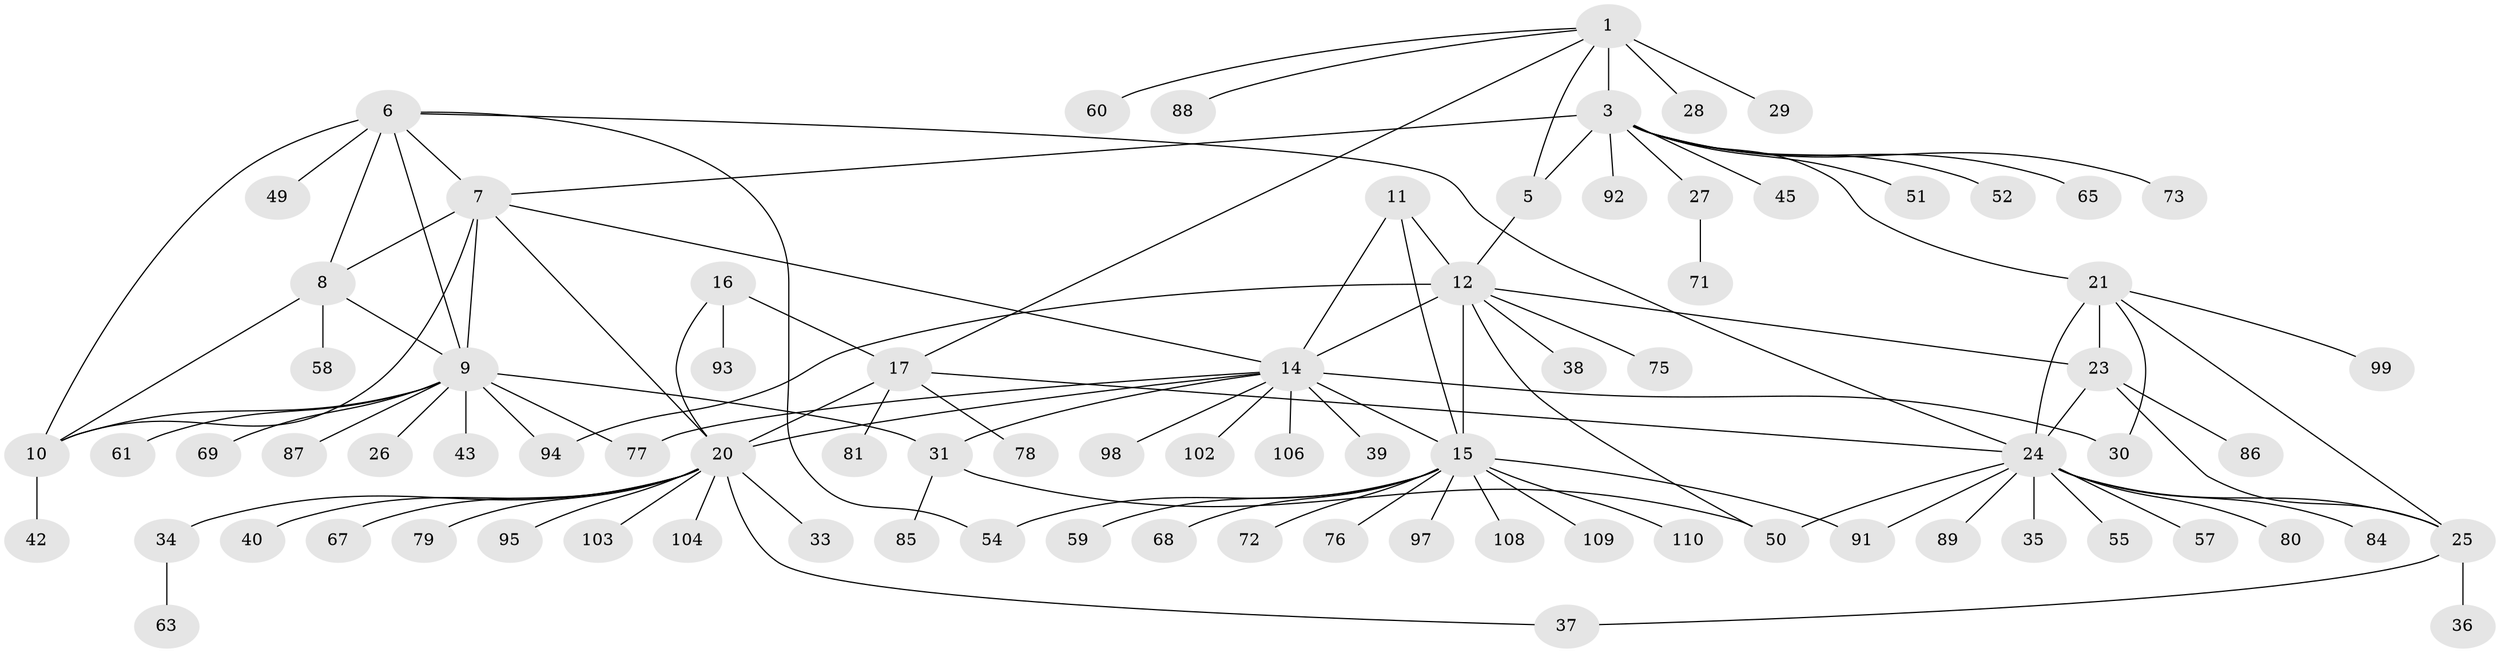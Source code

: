 // Generated by graph-tools (version 1.1) at 2025/24/03/03/25 07:24:11]
// undirected, 83 vertices, 111 edges
graph export_dot {
graph [start="1"]
  node [color=gray90,style=filled];
  1 [super="+2"];
  3 [super="+4"];
  5;
  6 [super="+53"];
  7 [super="+46"];
  8;
  9 [super="+83"];
  10 [super="+47"];
  11 [super="+64"];
  12 [super="+13"];
  14 [super="+66"];
  15 [super="+105"];
  16 [super="+18"];
  17 [super="+19"];
  20 [super="+90"];
  21 [super="+22"];
  23 [super="+96"];
  24 [super="+44"];
  25 [super="+32"];
  26;
  27;
  28;
  29;
  30 [super="+41"];
  31 [super="+48"];
  33;
  34 [super="+56"];
  35;
  36;
  37 [super="+100"];
  38;
  39;
  40;
  42 [super="+62"];
  43;
  45;
  49;
  50 [super="+107"];
  51;
  52;
  54;
  55;
  57;
  58;
  59;
  60;
  61;
  63;
  65 [super="+74"];
  67;
  68 [super="+70"];
  69;
  71;
  72;
  73;
  75;
  76;
  77 [super="+82"];
  78;
  79;
  80;
  81;
  84;
  85;
  86;
  87;
  88;
  89;
  91;
  92;
  93;
  94;
  95;
  97;
  98;
  99 [super="+101"];
  102;
  103;
  104;
  106;
  108;
  109;
  110;
  1 -- 3 [weight=4];
  1 -- 5 [weight=2];
  1 -- 60;
  1 -- 17;
  1 -- 88;
  1 -- 28;
  1 -- 29;
  3 -- 5 [weight=2];
  3 -- 7;
  3 -- 21;
  3 -- 51;
  3 -- 92;
  3 -- 65;
  3 -- 73;
  3 -- 45;
  3 -- 52;
  3 -- 27;
  5 -- 12;
  6 -- 7;
  6 -- 8;
  6 -- 9;
  6 -- 10;
  6 -- 24;
  6 -- 49;
  6 -- 54;
  7 -- 8;
  7 -- 9;
  7 -- 10;
  7 -- 14;
  7 -- 20;
  8 -- 9;
  8 -- 10;
  8 -- 58;
  9 -- 10;
  9 -- 26;
  9 -- 31;
  9 -- 43;
  9 -- 61;
  9 -- 69;
  9 -- 77;
  9 -- 87;
  9 -- 94;
  10 -- 42;
  11 -- 12 [weight=2];
  11 -- 14;
  11 -- 15;
  12 -- 14 [weight=2];
  12 -- 15 [weight=2];
  12 -- 23;
  12 -- 75;
  12 -- 94;
  12 -- 50;
  12 -- 38;
  14 -- 15;
  14 -- 20 [weight=2];
  14 -- 30;
  14 -- 39;
  14 -- 98;
  14 -- 102;
  14 -- 106;
  14 -- 77;
  14 -- 31;
  15 -- 54;
  15 -- 59;
  15 -- 68;
  15 -- 72;
  15 -- 76;
  15 -- 91;
  15 -- 97;
  15 -- 108;
  15 -- 109;
  15 -- 110;
  16 -- 17 [weight=4];
  16 -- 20 [weight=2];
  16 -- 93;
  17 -- 20 [weight=2];
  17 -- 24;
  17 -- 78;
  17 -- 81;
  20 -- 33;
  20 -- 34;
  20 -- 37;
  20 -- 40;
  20 -- 67;
  20 -- 79;
  20 -- 95;
  20 -- 103;
  20 -- 104;
  21 -- 23 [weight=2];
  21 -- 24 [weight=2];
  21 -- 25 [weight=2];
  21 -- 30;
  21 -- 99;
  23 -- 24;
  23 -- 25;
  23 -- 86;
  24 -- 25;
  24 -- 35;
  24 -- 55;
  24 -- 57;
  24 -- 80;
  24 -- 84;
  24 -- 89;
  24 -- 91;
  24 -- 50;
  25 -- 36;
  25 -- 37;
  27 -- 71;
  31 -- 85;
  31 -- 50;
  34 -- 63;
}
